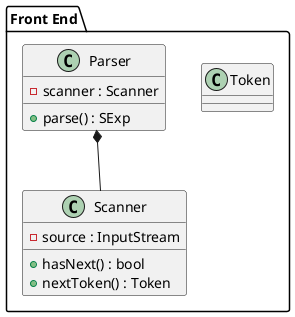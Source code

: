 @startuml

package "Front End" {
  class Token

  class Scanner {
  - source : InputStream
  + hasNext() : bool
  + nextToken() : Token
  }

  class Parser {
  - scanner : Scanner
  + parse() : SExp
  }

  Parser *-- Scanner
}

@enduml